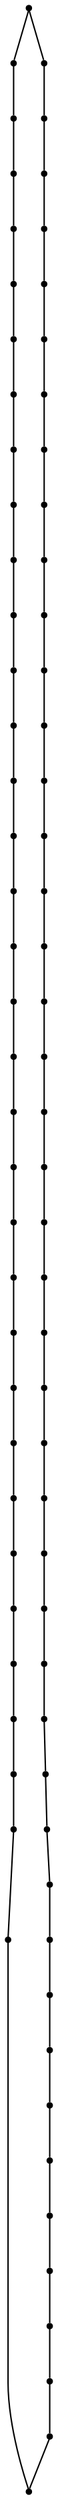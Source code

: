 graph {
  node [shape=point,comment="{\"directed\":false,\"doi\":\"10.1007/11618058_3\",\"figure\":\"5 (2)\"}"]

  v0 [pos="865.8745957485464,398.7961959838867"]
  v1 [pos="865.4161746002907,409.4076665242513"]
  v2 [pos="864.0232172056685,419.9535242716471"]
  v3 [pos="865.3953647347383,388.1868871053059"]
  v4 [pos="861.7030046329941,430.3701909383138"]
  v5 [pos="858.4721815952036,440.59103647867835"]
  v6 [pos="863.9815338844477,377.64408111572266"]
  v7 [pos="861.6404955486919,367.23262786865234"]
  v8 [pos="858.3888467478198,357.0159784952799"]
  v9 [pos="854.3474722928779,450.55769602457684"]
  v10 [pos="854.2453624636628,347.05764770507807"]
  v11 [pos="849.3569517623546,460.2035395304362"]
  v12 [pos="849.2340002725291,337.41593678792316"]
  v13 [pos="843.5308730014535,469.4743347167969"]
  v14 [pos="843.3891783248547,328.15766652425134"]
  v15 [pos="836.9025413335756,478.3076477050781"]
  v16 [pos="836.7442019440407,319.33573404947913"]
  v17 [pos="829.5168036882267,486.6535059611003"]
  v18 [pos="829.3417718931686,311.0034815470377"]
  v19 [pos="821.4163290334302,494.45761362711585"]
  v20 [pos="821.2267192042152,303.21183522542316"]
  v21 [pos="812.6542946039244,501.6701889038086"]
  v22 [pos="812.4500749454942,296.01184844970703"]
  v23 [pos="803.2796488917152,508.2534662882487"]
  v24 [pos="803.062933775436,289.44510142008465"]
  v25 [pos="793.3548532885175,514.1617965698242"]
  v26 [pos="793.1256586119187,283.55342864990234"]
  v27 [pos="782.9383312136628,519.3576685587566"]
  v28 [pos="782.6997569949128,278.37434132893884"]
  v29 [pos="772.0967410065407,523.8118362426758"]
  v30 [pos="771.847738008721,273.9410273234049"]
  v31 [pos="760.8946425327034,527.4951807657877"]
  v32 [pos="760.6383584665698,270.27434031168616"]
  v33 [pos="749.4019054324127,530.3878657023113"]
  v34 [pos="749.1403751816861,267.4004109700521"]
  v35 [pos="737.6903547420059,532.4701817830404"]
  v36 [pos="737.4236418968023,265.3399022420248"]
  v37 [pos="725.829812409157,533.7285232543945"]
  v38 [pos="725.5610169876453,264.10037994384766"]
  v39 [pos="713.8952829760174,534.1534805297852"]
  v40 [pos="713.6275367914244,263.6951319376627"]
  v41 [pos="701.9597361010175,533.74937693278"]
  v42 [pos="701.6919899164244,264.1202163696289"]
  v43 [pos="690.098160428779,532.5087102254232"]
  v44 [pos="689.8324968204943,265.3784306844076"]
  v45 [pos="678.3814112463663,530.4492823282878"]
  v46 [pos="678.120914335029,267.46176401774085"]
  v47 [pos="666.882378724564,527.575289408366"]
  v48 [pos="666.6281772347384,270.3534952799479"]
  v49 [pos="655.6729991824128,523.910764058431"]
  v50 [pos="655.4250295239825,274.0367762247721"]
  v51 [pos="644.5824059774709,278.4909439086913"]
  v52 [pos="644.8230786700582,519.4743347167969"]
  v53 [pos="634.1669172420059,283.6899312337239"]
  v54 [pos="634.3961437136628,514.2951838175456"]
  v55 [pos="624.2421534338663,289.5951461791992"]
  v56 [pos="624.4588526526163,508.4035110473633"]
  v57 [pos="614.8685410610465,296.1784871419271"]
  v58 [pos="615.0727448219477,501.8367640177409"]
  v59 [pos="606.1044081577036,303.3941141764323"]
  v60 [pos="606.2950513263081,494.6367772420248"]
  v61 [pos="598.0060160792152,311.19618733723956"]
  v62 [pos="598.1789652979651,486.84621175130206"]
  v63 [pos="590.6192291969477,319.54102834065753"]
  v64 [pos="590.7775844840116,478.51599375406903"]
  v65 [pos="583.9919626635174,328.37535858154297"]
  v66 [pos="584.1326240007268,469.69094594319665"]
  v67 [pos="578.1658680050872,337.6452000935873"]
  v68 [pos="578.2867369186047,460.4326756795248"]
  v69 [pos="573.1743141351744,347.2920608520508"]
  v70 [pos="573.2774732013081,450.7920455932617"]
  v71 [pos="569.0506381722383,357.2577031453451"]
  v72 [pos="569.1339889171511,440.83581288655597"]
  v73 [pos="565.8187817950582,367.4784851074219"]
  v74 [pos="565.8812908793604,430.6170654296875"]
  v75 [pos="563.4996025617733,377.8951517740885"]
  v76 [pos="563.5413017805233,420.2045313517252"]
  v77 [pos="562.1056118277617,388.44094594319665"]
  v78 [pos="562.1264216933139,409.66185251871747"]
  v79 [pos="561.6471906795058,399.0534973144531"]

  v0 -- v1 [id="-1",pos="865.8745957485464,398.7961959838867 865.4161746002907,409.4076665242513 865.4161746002907,409.4076665242513 865.4161746002907,409.4076665242513"]
  v79 -- v77 [id="-2",pos="561.6471906795058,399.0534973144531 562.1056118277617,388.44094594319665 562.1056118277617,388.44094594319665 562.1056118277617,388.44094594319665"]
  v77 -- v75 [id="-5",pos="562.1056118277617,388.44094594319665 563.4996025617733,377.8951517740885 563.4996025617733,377.8951517740885 563.4996025617733,377.8951517740885"]
  v75 -- v73 [id="-9",pos="563.4996025617733,377.8951517740885 565.8187817950582,367.4784851074219 565.8187817950582,367.4784851074219 565.8187817950582,367.4784851074219"]
  v78 -- v79 [id="-12",pos="562.1264216933139,409.66185251871747 561.6471906795058,399.0534973144531 561.6471906795058,399.0534973144531 561.6471906795058,399.0534973144531"]
  v73 -- v71 [id="-27",pos="565.8187817950582,367.4784851074219 569.0506381722383,357.2577031453451 569.0506381722383,357.2577031453451 569.0506381722383,357.2577031453451"]
  v78 -- v76 [id="-33",pos="562.1264216933139,409.66185251871747 563.5413017805233,420.2045313517252 563.5413017805233,420.2045313517252 563.5413017805233,420.2045313517252"]
  v76 -- v74 [id="-37",pos="563.5413017805233,420.2045313517252 565.8812908793604,430.6170654296875 565.8812908793604,430.6170654296875 565.8812908793604,430.6170654296875"]
  v74 -- v72 [id="-64",pos="565.8812908793604,430.6170654296875 569.1339889171511,440.83581288655597 569.1339889171511,440.83581288655597 569.1339889171511,440.83581288655597"]
  v71 -- v69 [id="-72",pos="569.0506381722383,357.2577031453451 573.1743141351744,347.2920608520508 573.1743141351744,347.2920608520508 573.1743141351744,347.2920608520508"]
  v72 -- v70 [id="-91",pos="569.1339889171511,440.83581288655597 573.2774732013081,450.7920455932617 573.2774732013081,450.7920455932617 573.2774732013081,450.7920455932617"]
  v69 -- v67 [id="-117",pos="573.1743141351744,347.2920608520508 578.1658680050872,337.6452000935873 578.1658680050872,337.6452000935873 578.1658680050872,337.6452000935873"]
  v70 -- v68 [id="-127",pos="573.2774732013081,450.7920455932617 578.2867369186047,460.4326756795248 578.2867369186047,460.4326756795248 578.2867369186047,460.4326756795248"]
  v67 -- v65 [id="-152",pos="578.1658680050872,337.6452000935873 583.9919626635174,328.37535858154297 583.9919626635174,328.37535858154297 583.9919626635174,328.37535858154297"]
  v68 -- v66 [id="-162",pos="578.2867369186047,460.4326756795248 584.1326240007268,469.69094594319665 584.1326240007268,469.69094594319665 584.1326240007268,469.69094594319665"]
  v65 -- v63 [id="-187",pos="583.9919626635174,328.37535858154297 590.6192291969477,319.54102834065753 590.6192291969477,319.54102834065753 590.6192291969477,319.54102834065753"]
  v66 -- v64 [id="-198",pos="584.1326240007268,469.69094594319665 590.7775844840116,478.51599375406903 590.7775844840116,478.51599375406903 590.7775844840116,478.51599375406903"]
  v63 -- v61 [id="-223",pos="590.6192291969477,319.54102834065753 598.0060160792152,311.19618733723956 598.0060160792152,311.19618733723956 598.0060160792152,311.19618733723956"]
  v64 -- v62 [id="-234",pos="590.7775844840116,478.51599375406903 598.1789652979651,486.84621175130206 598.1789652979651,486.84621175130206 598.1789652979651,486.84621175130206"]
  v61 -- v59 [id="-259",pos="598.0060160792152,311.19618733723956 606.1044081577036,303.3941141764323 606.1044081577036,303.3941141764323 606.1044081577036,303.3941141764323"]
  v62 -- v60 [id="-270",pos="598.1789652979651,486.84621175130206 606.2950513263081,494.6367772420248 606.2950513263081,494.6367772420248 606.2950513263081,494.6367772420248"]
  v59 -- v57 [id="-295",pos="606.1044081577036,303.3941141764323 614.8685410610465,296.1784871419271 614.8685410610465,296.1784871419271 614.8685410610465,296.1784871419271"]
  v60 -- v58 [id="-306",pos="606.2950513263081,494.6367772420248 615.0727448219477,501.8367640177409 615.0727448219477,501.8367640177409 615.0727448219477,501.8367640177409"]
  v57 -- v55 [id="-332",pos="614.8685410610465,296.1784871419271 624.2421534338663,289.5951461791992 624.2421534338663,289.5951461791992 624.2421534338663,289.5951461791992"]
  v58 -- v56 [id="-344",pos="615.0727448219477,501.8367640177409 624.4588526526163,508.4035110473633 624.4588526526163,508.4035110473633 624.4588526526163,508.4035110473633"]
  v1 -- v2 [id="-364",pos="865.4161746002907,409.4076665242513 864.0232172056685,419.9535242716471 864.0232172056685,419.9535242716471 864.0232172056685,419.9535242716471"]
  v55 -- v53 [id="-370",pos="624.2421534338663,289.5951461791992 634.1669172420059,283.6899312337239 634.1669172420059,283.6899312337239 634.1669172420059,283.6899312337239"]
  v56 -- v54 [id="-382",pos="624.4588526526163,508.4035110473633 634.3961437136628,514.2951838175456 634.3961437136628,514.2951838175456 634.3961437136628,514.2951838175456"]
  v53 -- v51 [id="-406",pos="634.1669172420059,283.6899312337239 644.5824059774709,278.4909439086913 644.5824059774709,278.4909439086913 644.5824059774709,278.4909439086913"]
  v54 -- v52 [id="-418",pos="634.3961437136628,514.2951838175456 644.8230786700582,519.4743347167969 644.8230786700582,519.4743347167969 644.8230786700582,519.4743347167969"]
  v51 -- v50 [id="-442",pos="644.5824059774709,278.4909439086913 655.4250295239825,274.0367762247721 655.4250295239825,274.0367762247721 655.4250295239825,274.0367762247721"]
  v52 -- v49 [id="-454",pos="644.8230786700582,519.4743347167969 655.6729991824128,523.910764058431 655.6729991824128,523.910764058431 655.6729991824128,523.910764058431"]
  v50 -- v48 [id="-480",pos="655.4250295239825,274.0367762247721 666.6281772347384,270.3534952799479 666.6281772347384,270.3534952799479 666.6281772347384,270.3534952799479"]
  v49 -- v47 [id="-492",pos="655.6729991824128,523.910764058431 666.882378724564,527.575289408366 666.882378724564,527.575289408366 666.882378724564,527.575289408366"]
  v48 -- v46 [id="-518",pos="666.6281772347384,270.3534952799479 678.120914335029,267.46176401774085 678.120914335029,267.46176401774085 678.120914335029,267.46176401774085"]
  v47 -- v45 [id="-530",pos="666.882378724564,527.575289408366 678.3814112463663,530.4492823282878 678.3814112463663,530.4492823282878 678.3814112463663,530.4492823282878"]
  v46 -- v44 [id="-554",pos="678.120914335029,267.46176401774085 689.8324968204943,265.3784306844076 689.8324968204943,265.3784306844076 689.8324968204943,265.3784306844076"]
  v45 -- v43 [id="-566",pos="678.3814112463663,530.4492823282878 690.098160428779,532.5087102254232 690.098160428779,532.5087102254232 690.098160428779,532.5087102254232"]
  v44 -- v42 [id="-590",pos="689.8324968204943,265.3784306844076 701.6919899164244,264.1202163696289 701.6919899164244,264.1202163696289 701.6919899164244,264.1202163696289"]
  v43 -- v41 [id="-602",pos="690.098160428779,532.5087102254232 701.9597361010175,533.74937693278 701.9597361010175,533.74937693278 701.9597361010175,533.74937693278"]
  v3 -- v0 [id="-603",pos="865.3953647347383,388.1868871053059 865.8745957485464,398.7961959838867 865.8745957485464,398.7961959838867 865.8745957485464,398.7961959838867"]
  v42 -- v40 [id="-628",pos="701.6919899164244,264.1202163696289 713.6275367914244,263.6951319376627 713.6275367914244,263.6951319376627 713.6275367914244,263.6951319376627"]
  v41 -- v39 [id="-637",pos="701.9597361010175,533.74937693278 713.8952829760174,534.1534805297852 713.8952829760174,534.1534805297852 713.8952829760174,534.1534805297852"]
  v40 -- v38 [id="-666",pos="713.6275367914244,263.6951319376627 725.5610169876453,264.10037994384766 725.5610169876453,264.10037994384766 725.5610169876453,264.10037994384766"]
  v39 -- v37 [id="-675",pos="713.8952829760174,534.1534805297852 725.829812409157,533.7285232543945 725.829812409157,533.7285232543945 725.829812409157,533.7285232543945"]
  v38 -- v36 [id="-705",pos="725.5610169876453,264.10037994384766 737.4236418968023,265.3399022420248 737.4236418968023,265.3399022420248 737.4236418968023,265.3399022420248"]
  v37 -- v35 [id="-709",pos="725.829812409157,533.7285232543945 737.6903547420059,532.4701817830404 737.6903547420059,532.4701817830404 737.6903547420059,532.4701817830404"]
  v36 -- v34 [id="-743",pos="737.4236418968023,265.3399022420248 749.1403751816861,267.4004109700521 749.1403751816861,267.4004109700521 749.1403751816861,267.4004109700521"]
  v35 -- v33 [id="-746",pos="737.6903547420059,532.4701817830404 749.4019054324127,530.3878657023113 749.4019054324127,530.3878657023113 749.4019054324127,530.3878657023113"]
  v34 -- v32 [id="-779",pos="749.1403751816861,267.4004109700521 760.6383584665698,270.27434031168616 760.6383584665698,270.27434031168616 760.6383584665698,270.27434031168616"]
  v33 -- v31 [id="-784",pos="749.4019054324127,530.3878657023113 760.8946425327034,527.4951807657877 760.8946425327034,527.4951807657877 760.8946425327034,527.4951807657877"]
  v31 -- v29 [id="-814",pos="760.8946425327034,527.4951807657877 772.0967410065407,523.8118362426758 772.0967410065407,523.8118362426758 772.0967410065407,523.8118362426758"]
  v32 -- v30 [id="-817",pos="760.6383584665698,270.27434031168616 771.847738008721,273.9410273234049 771.847738008721,273.9410273234049 771.847738008721,273.9410273234049"]
  v29 -- v27 [id="-852",pos="772.0967410065407,523.8118362426758 782.9383312136628,519.3576685587566 782.9383312136628,519.3576685587566 782.9383312136628,519.3576685587566"]
  v30 -- v28 [id="-857",pos="771.847738008721,273.9410273234049 782.6997569949128,278.37434132893884 782.6997569949128,278.37434132893884 782.6997569949128,278.37434132893884"]
  v2 -- v4 [id="-865",pos="864.0232172056685,419.9535242716471 861.7030046329941,430.3701909383138 861.7030046329941,430.3701909383138 861.7030046329941,430.3701909383138"]
  v27 -- v25 [id="-890",pos="782.9383312136628,519.3576685587566 793.3548532885175,514.1617965698242 793.3548532885175,514.1617965698242 793.3548532885175,514.1617965698242"]
  v28 -- v26 [id="-896",pos="782.6997569949128,278.37434132893884 793.1256586119187,283.55342864990234 793.1256586119187,283.55342864990234 793.1256586119187,283.55342864990234"]
  v25 -- v23 [id="-926",pos="793.3548532885175,514.1617965698242 803.2796488917152,508.2534662882487 803.2796488917152,508.2534662882487 803.2796488917152,508.2534662882487"]
  v26 -- v24 [id="-932",pos="793.1256586119187,283.55342864990234 803.062933775436,289.44510142008465 803.062933775436,289.44510142008465 803.062933775436,289.44510142008465"]
  v23 -- v21 [id="-962",pos="803.2796488917152,508.2534662882487 812.6542946039244,501.6701889038086 812.6542946039244,501.6701889038086 812.6542946039244,501.6701889038086"]
  v24 -- v22 [id="-968",pos="803.062933775436,289.44510142008465 812.4500749454942,296.01184844970703 812.4500749454942,296.01184844970703 812.4500749454942,296.01184844970703"]
  v4 -- v5 [id="-976",pos="861.7030046329941,430.3701909383138 858.4721815952036,440.59103647867835 858.4721815952036,440.59103647867835 858.4721815952036,440.59103647867835"]
  v21 -- v19 [id="-1000",pos="812.6542946039244,501.6701889038086 821.4163290334302,494.45761362711585 821.4163290334302,494.45761362711585 821.4163290334302,494.45761362711585"]
  v22 -- v20 [id="-1006",pos="812.4500749454942,296.01184844970703 821.2267192042152,303.21183522542316 821.2267192042152,303.21183522542316 821.2267192042152,303.21183522542316"]
  v19 -- v17 [id="-1038",pos="821.4163290334302,494.45761362711585 829.5168036882267,486.6535059611003 829.5168036882267,486.6535059611003 829.5168036882267,486.6535059611003"]
  v20 -- v18 [id="-1044",pos="821.2267192042152,303.21183522542316 829.3417718931686,311.0034815470377 829.3417718931686,311.0034815470377 829.3417718931686,311.0034815470377"]
  v17 -- v15 [id="-1074",pos="829.5168036882267,486.6535059611003 836.9025413335756,478.3076477050781 836.9025413335756,478.3076477050781 836.9025413335756,478.3076477050781"]
  v18 -- v16 [id="-1080",pos="829.3417718931686,311.0034815470377 836.7442019440407,319.33573404947913 836.7442019440407,319.33573404947913 836.7442019440407,319.33573404947913"]
  v15 -- v13 [id="-1110",pos="836.9025413335756,478.3076477050781 843.5308730014535,469.4743347167969 843.5308730014535,469.4743347167969 843.5308730014535,469.4743347167969"]
  v16 -- v14 [id="-1116",pos="836.7442019440407,319.33573404947913 843.3891783248547,328.15766652425134 843.3891783248547,328.15766652425134 843.3891783248547,328.15766652425134"]
  v13 -- v11 [id="-1147",pos="843.5308730014535,469.4743347167969 849.3569517623546,460.2035395304362 849.3569517623546,460.2035395304362 849.3569517623546,460.2035395304362"]
  v14 -- v12 [id="-1154",pos="843.3891783248547,328.15766652425134 849.2340002725291,337.41593678792316 849.2340002725291,337.41593678792316 849.2340002725291,337.41593678792316"]
  v11 -- v9 [id="-1185",pos="849.3569517623546,460.2035395304362 854.3474722928779,450.55769602457684 854.3474722928779,450.55769602457684 854.3474722928779,450.55769602457684"]
  v12 -- v10 [id="-1192",pos="849.2340002725291,337.41593678792316 854.2453624636628,347.05764770507807 854.2453624636628,347.05764770507807 854.2453624636628,347.05764770507807"]
  v9 -- v5 [id="-1221",pos="854.3474722928779,450.55769602457684 858.4721815952036,440.59103647867835 858.4721815952036,440.59103647867835 858.4721815952036,440.59103647867835"]
  v10 -- v8 [id="-1228",pos="854.2453624636628,347.05764770507807 858.3888467478198,357.0159784952799 858.3888467478198,357.0159784952799 858.3888467478198,357.0159784952799"]
  v8 -- v7 [id="-1264",pos="858.3888467478198,357.0159784952799 861.6404955486919,367.23262786865234 861.6404955486919,367.23262786865234 861.6404955486919,367.23262786865234"]
  v7 -- v6 [id="-1300",pos="861.6404955486919,367.23262786865234 863.9815338844477,377.64408111572266 863.9815338844477,377.64408111572266 863.9815338844477,377.64408111572266"]
  v6 -- v3 [id="-1336",pos="863.9815338844477,377.64408111572266 865.3953647347383,388.1868871053059 865.3953647347383,388.1868871053059 865.3953647347383,388.1868871053059"]
}